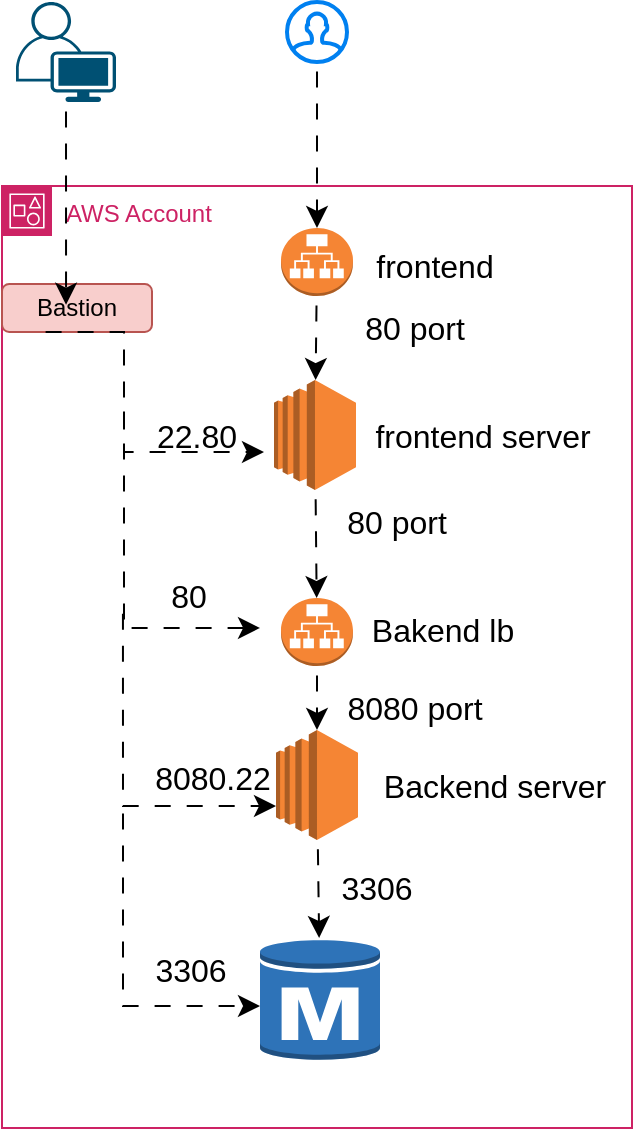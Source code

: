 <mxfile version="26.0.6">
  <diagram name="Page-1" id="TcBEI-lmVaPYY45xjhYe">
    <mxGraphModel dx="1050" dy="1007" grid="0" gridSize="10" guides="1" tooltips="1" connect="1" arrows="1" fold="1" page="0" pageScale="1" pageWidth="850" pageHeight="1100" math="0" shadow="0">
      <root>
        <mxCell id="0" />
        <mxCell id="1" parent="0" />
        <mxCell id="QYFna1sIxnMdein1uJTW-1" value="AWS Account" style="points=[[0,0],[0.25,0],[0.5,0],[0.75,0],[1,0],[1,0.25],[1,0.5],[1,0.75],[1,1],[0.75,1],[0.5,1],[0.25,1],[0,1],[0,0.75],[0,0.5],[0,0.25]];outlineConnect=0;gradientColor=none;html=1;whiteSpace=wrap;fontSize=12;fontStyle=0;container=1;pointerEvents=0;collapsible=0;recursiveResize=0;shape=mxgraph.aws4.group;grIcon=mxgraph.aws4.group_account;strokeColor=#CD2264;fillColor=none;verticalAlign=top;align=left;spacingLeft=30;fontColor=#CD2264;dashed=0;shadow=0;" parent="1" vertex="1">
          <mxGeometry x="88" y="-103" width="315" height="471" as="geometry" />
        </mxCell>
        <mxCell id="QYFna1sIxnMdein1uJTW-13" value="" style="edgeStyle=none;curved=1;rounded=0;orthogonalLoop=1;jettySize=auto;html=1;fontSize=12;startSize=8;endSize=8;flowAnimation=1;shadow=0;" parent="QYFna1sIxnMdein1uJTW-1" source="QYFna1sIxnMdein1uJTW-6" target="QYFna1sIxnMdein1uJTW-11" edge="1">
          <mxGeometry relative="1" as="geometry" />
        </mxCell>
        <mxCell id="QYFna1sIxnMdein1uJTW-6" value="" style="outlineConnect=0;dashed=0;verticalLabelPosition=bottom;verticalAlign=top;align=center;html=1;shape=mxgraph.aws3.application_load_balancer;fillColor=#F58534;gradientColor=none;shadow=0;" parent="QYFna1sIxnMdein1uJTW-1" vertex="1">
          <mxGeometry x="139.5" y="21" width="36" height="34" as="geometry" />
        </mxCell>
        <mxCell id="QYFna1sIxnMdein1uJTW-9" value="frontend" style="text;html=1;align=center;verticalAlign=middle;resizable=0;points=[];autosize=1;strokeColor=none;fillColor=none;fontSize=16;shadow=0;" parent="QYFna1sIxnMdein1uJTW-1" vertex="1">
          <mxGeometry x="177" y="24" width="77" height="31" as="geometry" />
        </mxCell>
        <mxCell id="QYFna1sIxnMdein1uJTW-17" value="" style="edgeStyle=none;curved=1;rounded=0;orthogonalLoop=1;jettySize=auto;html=1;fontSize=12;startSize=8;endSize=8;flowAnimation=1;shadow=0;" parent="QYFna1sIxnMdein1uJTW-1" source="QYFna1sIxnMdein1uJTW-11" target="QYFna1sIxnMdein1uJTW-16" edge="1">
          <mxGeometry relative="1" as="geometry" />
        </mxCell>
        <mxCell id="QYFna1sIxnMdein1uJTW-11" value="" style="outlineConnect=0;dashed=0;verticalLabelPosition=bottom;verticalAlign=top;align=center;html=1;shape=mxgraph.aws3.ec2;fillColor=#F58534;gradientColor=none;shadow=0;" parent="QYFna1sIxnMdein1uJTW-1" vertex="1">
          <mxGeometry x="136" y="97" width="41" height="55" as="geometry" />
        </mxCell>
        <mxCell id="QYFna1sIxnMdein1uJTW-14" value="frontend server" style="text;html=1;align=center;verticalAlign=middle;resizable=0;points=[];autosize=1;strokeColor=none;fillColor=none;fontSize=16;shadow=0;" parent="QYFna1sIxnMdein1uJTW-1" vertex="1">
          <mxGeometry x="177" y="109" width="126" height="31" as="geometry" />
        </mxCell>
        <mxCell id="QYFna1sIxnMdein1uJTW-15" value="80 port&lt;div&gt;&lt;br&gt;&lt;/div&gt;&lt;div&gt;&lt;br&gt;&lt;/div&gt;" style="text;html=1;align=center;verticalAlign=middle;resizable=0;points=[];autosize=1;strokeColor=none;fillColor=none;fontSize=16;shadow=0;" parent="QYFna1sIxnMdein1uJTW-1" vertex="1">
          <mxGeometry x="172" y="55" width="68" height="70" as="geometry" />
        </mxCell>
        <mxCell id="QYFna1sIxnMdein1uJTW-20" value="" style="edgeStyle=none;curved=1;rounded=0;orthogonalLoop=1;jettySize=auto;html=1;fontSize=12;startSize=8;endSize=8;flowAnimation=1;shadow=0;" parent="QYFna1sIxnMdein1uJTW-1" source="QYFna1sIxnMdein1uJTW-16" target="QYFna1sIxnMdein1uJTW-19" edge="1">
          <mxGeometry relative="1" as="geometry" />
        </mxCell>
        <mxCell id="QYFna1sIxnMdein1uJTW-16" value="" style="outlineConnect=0;dashed=0;verticalLabelPosition=bottom;verticalAlign=top;align=center;html=1;shape=mxgraph.aws3.application_load_balancer;fillColor=#F58534;gradientColor=none;shadow=0;" parent="QYFna1sIxnMdein1uJTW-1" vertex="1">
          <mxGeometry x="139.5" y="206" width="36" height="34" as="geometry" />
        </mxCell>
        <mxCell id="QYFna1sIxnMdein1uJTW-18" value="Bakend lb" style="text;html=1;align=center;verticalAlign=middle;resizable=0;points=[];autosize=1;strokeColor=none;fillColor=none;fontSize=16;shadow=0;" parent="QYFna1sIxnMdein1uJTW-1" vertex="1">
          <mxGeometry x="175.5" y="206" width="89" height="31" as="geometry" />
        </mxCell>
        <mxCell id="QYFna1sIxnMdein1uJTW-27" value="" style="edgeStyle=none;curved=1;rounded=0;orthogonalLoop=1;jettySize=auto;html=1;fontSize=12;startSize=8;endSize=8;flowAnimation=1;shadow=0;" parent="QYFna1sIxnMdein1uJTW-1" source="QYFna1sIxnMdein1uJTW-19" target="QYFna1sIxnMdein1uJTW-26" edge="1">
          <mxGeometry relative="1" as="geometry" />
        </mxCell>
        <mxCell id="QYFna1sIxnMdein1uJTW-19" value="" style="outlineConnect=0;dashed=0;verticalLabelPosition=bottom;verticalAlign=top;align=center;html=1;shape=mxgraph.aws3.ec2;fillColor=#F58534;gradientColor=none;shadow=0;" parent="QYFna1sIxnMdein1uJTW-1" vertex="1">
          <mxGeometry x="137" y="272" width="41" height="55" as="geometry" />
        </mxCell>
        <mxCell id="QYFna1sIxnMdein1uJTW-21" value="Backend server" style="text;html=1;align=center;verticalAlign=middle;resizable=0;points=[];autosize=1;strokeColor=none;fillColor=none;fontSize=16;shadow=0;" parent="QYFna1sIxnMdein1uJTW-1" vertex="1">
          <mxGeometry x="181" y="284" width="129" height="31" as="geometry" />
        </mxCell>
        <mxCell id="QYFna1sIxnMdein1uJTW-23" value="80 port" style="text;html=1;align=center;verticalAlign=middle;resizable=0;points=[];autosize=1;strokeColor=none;fillColor=none;fontSize=16;shadow=0;" parent="QYFna1sIxnMdein1uJTW-1" vertex="1">
          <mxGeometry x="163" y="152" width="68" height="31" as="geometry" />
        </mxCell>
        <mxCell id="QYFna1sIxnMdein1uJTW-25" value="8080 port" style="text;html=1;align=center;verticalAlign=middle;resizable=0;points=[];autosize=1;strokeColor=none;fillColor=none;fontSize=16;shadow=0;" parent="QYFna1sIxnMdein1uJTW-1" vertex="1">
          <mxGeometry x="163" y="245" width="86" height="31" as="geometry" />
        </mxCell>
        <mxCell id="QYFna1sIxnMdein1uJTW-26" value="" style="outlineConnect=0;dashed=0;verticalLabelPosition=bottom;verticalAlign=top;align=center;html=1;shape=mxgraph.aws3.rds_db_instance;fillColor=#2E73B8;gradientColor=none;shadow=0;" parent="QYFna1sIxnMdein1uJTW-1" vertex="1">
          <mxGeometry x="129" y="376" width="60" height="62" as="geometry" />
        </mxCell>
        <mxCell id="QYFna1sIxnMdein1uJTW-28" value="3306" style="text;html=1;align=center;verticalAlign=middle;resizable=0;points=[];autosize=1;strokeColor=none;fillColor=none;fontSize=16;shadow=0;" parent="QYFna1sIxnMdein1uJTW-1" vertex="1">
          <mxGeometry x="160" y="335" width="54" height="31" as="geometry" />
        </mxCell>
        <mxCell id="QYFna1sIxnMdein1uJTW-29" value="Bastion" style="rounded=1;whiteSpace=wrap;html=1;fillColor=#f8cecc;strokeColor=#b85450;shadow=0;" parent="QYFna1sIxnMdein1uJTW-1" vertex="1">
          <mxGeometry y="49" width="75" height="24" as="geometry" />
        </mxCell>
        <mxCell id="QYFna1sIxnMdein1uJTW-32" value="" style="edgeStyle=segmentEdgeStyle;endArrow=classic;html=1;curved=0;rounded=0;endSize=8;startSize=8;sourcePerimeterSpacing=0;targetPerimeterSpacing=0;fontSize=12;shadow=0;flowAnimation=1;" parent="QYFna1sIxnMdein1uJTW-1" edge="1">
          <mxGeometry width="140" relative="1" as="geometry">
            <mxPoint x="17" y="73" as="sourcePoint" />
            <mxPoint x="131" y="133" as="targetPoint" />
            <Array as="points">
              <mxPoint x="61" y="73" />
              <mxPoint x="61" y="133" />
            </Array>
          </mxGeometry>
        </mxCell>
        <mxCell id="QYFna1sIxnMdein1uJTW-33" value="" style="edgeStyle=segmentEdgeStyle;endArrow=classic;html=1;curved=0;rounded=0;endSize=8;startSize=8;sourcePerimeterSpacing=0;targetPerimeterSpacing=0;fontSize=12;flowAnimation=1;shadow=0;" parent="QYFna1sIxnMdein1uJTW-1" edge="1">
          <mxGeometry width="140" relative="1" as="geometry">
            <mxPoint x="61" y="108" as="sourcePoint" />
            <mxPoint x="129.01" y="220.95" as="targetPoint" />
            <Array as="points">
              <mxPoint x="61" y="120" />
              <mxPoint x="61" y="221" />
            </Array>
          </mxGeometry>
        </mxCell>
        <mxCell id="QYFna1sIxnMdein1uJTW-35" value="" style="edgeStyle=segmentEdgeStyle;endArrow=classic;html=1;curved=0;rounded=0;endSize=8;startSize=8;sourcePerimeterSpacing=0;targetPerimeterSpacing=0;fontSize=12;shadow=0;flowAnimation=1;" parent="QYFna1sIxnMdein1uJTW-1" target="QYFna1sIxnMdein1uJTW-19" edge="1">
          <mxGeometry width="140" relative="1" as="geometry">
            <mxPoint x="60.47" y="209.05" as="sourcePoint" />
            <mxPoint x="149.47" y="327" as="targetPoint" />
            <Array as="points">
              <mxPoint x="61" y="310" />
            </Array>
          </mxGeometry>
        </mxCell>
        <mxCell id="QYFna1sIxnMdein1uJTW-36" value="22.80" style="text;html=1;align=center;verticalAlign=middle;resizable=0;points=[];autosize=1;strokeColor=none;fillColor=none;fontSize=16;shadow=0;" parent="QYFna1sIxnMdein1uJTW-1" vertex="1">
          <mxGeometry x="68" y="109" width="58" height="31" as="geometry" />
        </mxCell>
        <mxCell id="QYFna1sIxnMdein1uJTW-38" value="8080.22" style="text;html=1;align=center;verticalAlign=middle;resizable=0;points=[];autosize=1;strokeColor=none;fillColor=none;fontSize=16;shadow=0;" parent="QYFna1sIxnMdein1uJTW-1" vertex="1">
          <mxGeometry x="67" y="280.5" width="76" height="31" as="geometry" />
        </mxCell>
        <mxCell id="QYFna1sIxnMdein1uJTW-39" value="" style="edgeStyle=segmentEdgeStyle;endArrow=classic;html=1;curved=0;rounded=0;endSize=8;startSize=8;sourcePerimeterSpacing=0;targetPerimeterSpacing=0;fontSize=12;flowAnimation=1;shadow=0;" parent="QYFna1sIxnMdein1uJTW-1" target="QYFna1sIxnMdein1uJTW-26" edge="1">
          <mxGeometry width="140" relative="1" as="geometry">
            <mxPoint x="60.5" y="309" as="sourcePoint" />
            <mxPoint x="149.5" y="426.95" as="targetPoint" />
            <Array as="points">
              <mxPoint x="61" y="410" />
            </Array>
          </mxGeometry>
        </mxCell>
        <mxCell id="QYFna1sIxnMdein1uJTW-40" value="3306" style="text;html=1;align=center;verticalAlign=middle;resizable=0;points=[];autosize=1;strokeColor=none;fillColor=none;fontSize=16;shadow=0;" parent="QYFna1sIxnMdein1uJTW-1" vertex="1">
          <mxGeometry x="67" y="376" width="54" height="31" as="geometry" />
        </mxCell>
        <mxCell id="QYFna1sIxnMdein1uJTW-5" style="edgeStyle=none;curved=1;rounded=0;orthogonalLoop=1;jettySize=auto;html=1;fontSize=12;startSize=8;endSize=8;flowAnimation=1;shadow=0;" parent="1" source="QYFna1sIxnMdein1uJTW-2" target="QYFna1sIxnMdein1uJTW-6" edge="1">
          <mxGeometry relative="1" as="geometry" />
        </mxCell>
        <mxCell id="QYFna1sIxnMdein1uJTW-2" value="" style="html=1;verticalLabelPosition=bottom;align=center;labelBackgroundColor=#ffffff;verticalAlign=top;strokeWidth=2;strokeColor=#0080F0;shadow=0;dashed=0;shape=mxgraph.ios7.icons.user;" parent="1" vertex="1">
          <mxGeometry x="230.5" y="-195" width="30" height="30" as="geometry" />
        </mxCell>
        <mxCell id="QYFna1sIxnMdein1uJTW-37" value="80" style="text;html=1;align=center;verticalAlign=middle;resizable=0;points=[];autosize=1;strokeColor=none;fillColor=none;fontSize=16;shadow=0;" parent="1" vertex="1">
          <mxGeometry x="162.5" y="86.5" width="36" height="31" as="geometry" />
        </mxCell>
        <mxCell id="QYFna1sIxnMdein1uJTW-41" value="" style="points=[[0.35,0,0],[0.98,0.51,0],[1,0.71,0],[0.67,1,0],[0,0.795,0],[0,0.65,0]];verticalLabelPosition=bottom;sketch=0;html=1;verticalAlign=top;aspect=fixed;align=center;pointerEvents=1;shape=mxgraph.cisco19.user;fillColor=#005073;strokeColor=none;shadow=0;" parent="1" vertex="1">
          <mxGeometry x="95" y="-195" width="50" height="50" as="geometry" />
        </mxCell>
        <mxCell id="QYFna1sIxnMdein1uJTW-43" style="edgeStyle=none;curved=1;rounded=0;orthogonalLoop=1;jettySize=auto;html=1;entryX=0.427;entryY=0.432;entryDx=0;entryDy=0;entryPerimeter=0;fontSize=12;startSize=8;endSize=8;shadow=0;flowAnimation=1;" parent="1" source="QYFna1sIxnMdein1uJTW-41" target="QYFna1sIxnMdein1uJTW-29" edge="1">
          <mxGeometry relative="1" as="geometry" />
        </mxCell>
      </root>
    </mxGraphModel>
  </diagram>
</mxfile>
